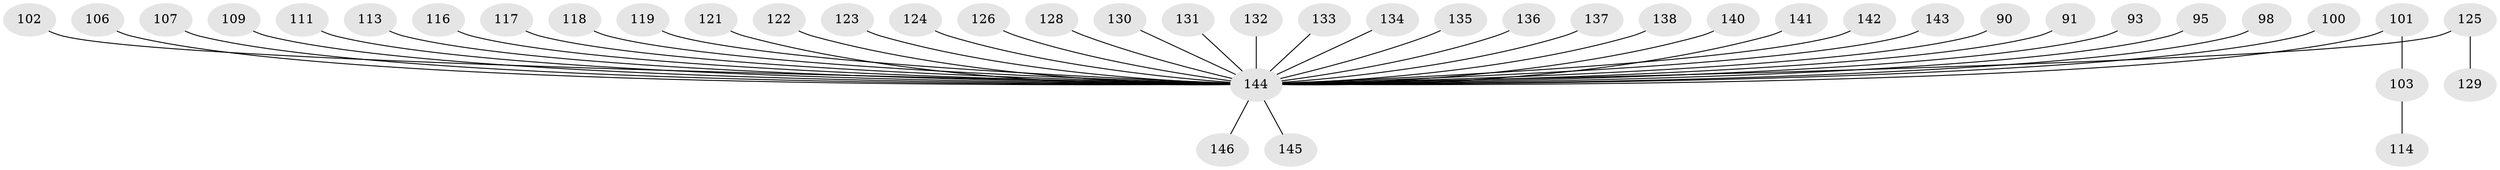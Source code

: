 // original degree distribution, {4: 0.08904109589041095, 7: 0.0136986301369863, 5: 0.0273972602739726, 3: 0.10273972602739725, 2: 0.3219178082191781, 1: 0.4452054794520548}
// Generated by graph-tools (version 1.1) at 2025/56/03/04/25 21:56:02]
// undirected, 43 vertices, 42 edges
graph export_dot {
graph [start="1"]
  node [color=gray90,style=filled];
  90;
  91;
  93;
  95;
  98;
  100;
  101;
  102;
  103;
  106;
  107;
  109;
  111;
  113;
  114;
  116;
  117;
  118;
  119;
  121;
  122;
  123;
  124;
  125;
  126;
  128;
  129;
  130;
  131;
  132;
  133;
  134;
  135;
  136;
  137;
  138;
  140;
  141;
  142;
  143;
  144 [super="+96+104+108+49+57+66+78+31+82+61+39+51+56+63+97+112+58+64+68+139+69+127+70+85+74+86+75+79+99+120+110+87+88+92+115"];
  145;
  146;
  90 -- 144;
  91 -- 144;
  93 -- 144;
  95 -- 144;
  98 -- 144;
  100 -- 144;
  101 -- 103;
  101 -- 144;
  102 -- 144;
  103 -- 114;
  106 -- 144;
  107 -- 144;
  109 -- 144;
  111 -- 144;
  113 -- 144;
  116 -- 144;
  117 -- 144;
  118 -- 144;
  119 -- 144;
  121 -- 144;
  122 -- 144;
  123 -- 144;
  124 -- 144;
  125 -- 129;
  125 -- 144;
  126 -- 144;
  128 -- 144;
  130 -- 144;
  131 -- 144;
  132 -- 144;
  133 -- 144;
  134 -- 144;
  135 -- 144;
  136 -- 144;
  137 -- 144;
  138 -- 144;
  140 -- 144;
  141 -- 144;
  142 -- 144;
  143 -- 144;
  144 -- 145;
  144 -- 146;
}
